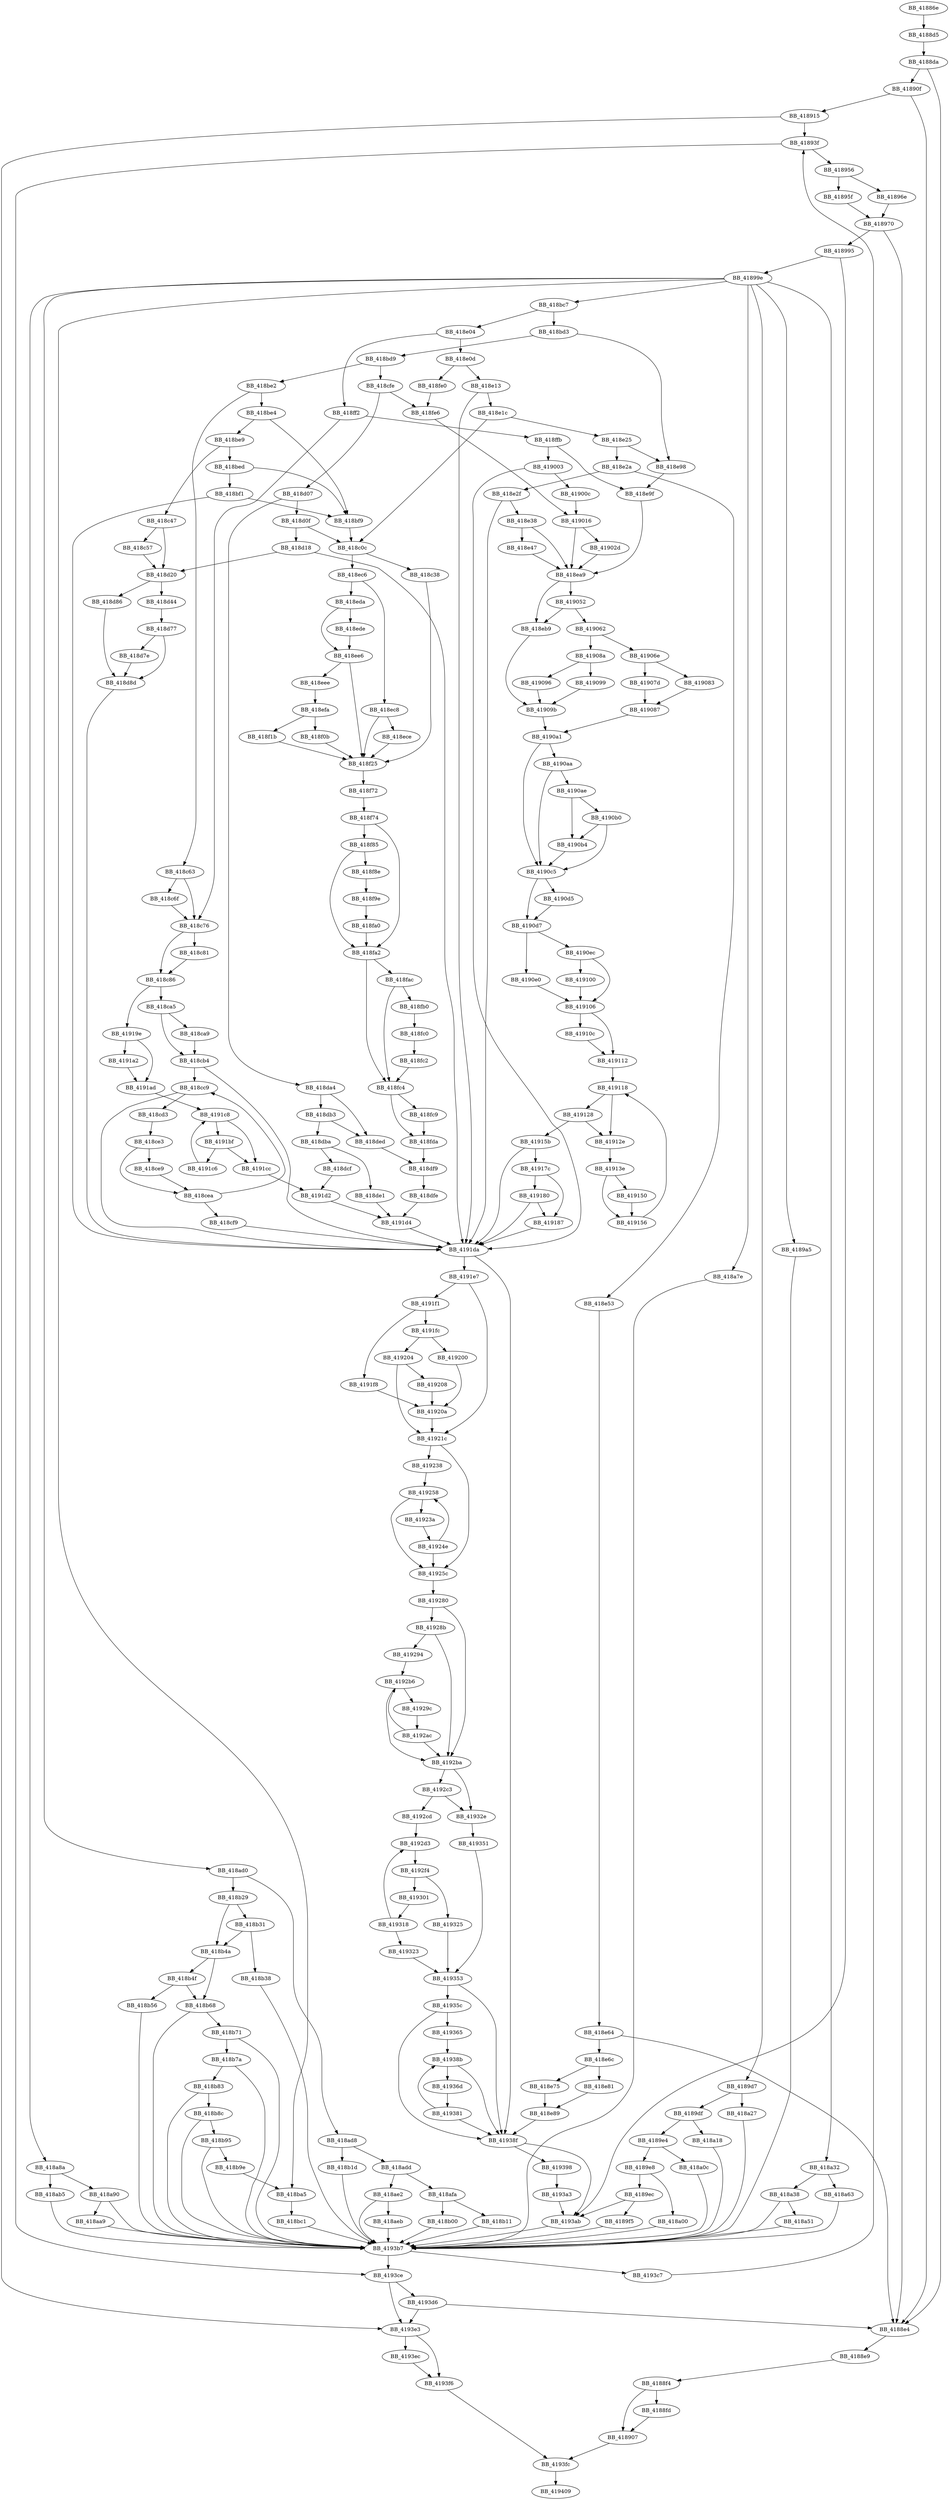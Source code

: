 DiGraph __woutput_s_l{
BB_41886e->BB_4188d5
BB_4188d5->BB_4188da
BB_4188da->BB_4188e4
BB_4188da->BB_41890f
BB_4188e4->BB_4188e9
BB_4188e9->BB_4188f4
BB_4188f4->BB_4188fd
BB_4188f4->BB_418907
BB_4188fd->BB_418907
BB_418907->BB_4193fc
BB_41890f->BB_4188e4
BB_41890f->BB_418915
BB_418915->BB_41893f
BB_418915->BB_4193e3
BB_41893f->BB_418956
BB_41893f->BB_4193ce
BB_418956->BB_41895f
BB_418956->BB_41896e
BB_41895f->BB_418970
BB_41896e->BB_418970
BB_418970->BB_4188e4
BB_418970->BB_418995
BB_418995->BB_41899e
BB_418995->BB_4193ab
BB_41899e->BB_4189a5
BB_41899e->BB_4189d7
BB_41899e->BB_418a32
BB_41899e->BB_418a7e
BB_41899e->BB_418a8a
BB_41899e->BB_418ad0
BB_41899e->BB_418ba5
BB_41899e->BB_418bc7
BB_4189a5->BB_4193b7
BB_4189d7->BB_4189df
BB_4189d7->BB_418a27
BB_4189df->BB_4189e4
BB_4189df->BB_418a18
BB_4189e4->BB_4189e8
BB_4189e4->BB_418a0c
BB_4189e8->BB_4189ec
BB_4189e8->BB_418a00
BB_4189ec->BB_4189f5
BB_4189ec->BB_4193ab
BB_4189f5->BB_4193b7
BB_418a00->BB_4193b7
BB_418a0c->BB_4193b7
BB_418a18->BB_4193b7
BB_418a27->BB_4193b7
BB_418a32->BB_418a38
BB_418a32->BB_418a63
BB_418a38->BB_418a51
BB_418a38->BB_4193b7
BB_418a51->BB_4193b7
BB_418a63->BB_4193b7
BB_418a7e->BB_4193b7
BB_418a8a->BB_418a90
BB_418a8a->BB_418ab5
BB_418a90->BB_418aa9
BB_418a90->BB_4193b7
BB_418aa9->BB_4193b7
BB_418ab5->BB_4193b7
BB_418ad0->BB_418ad8
BB_418ad0->BB_418b29
BB_418ad8->BB_418add
BB_418ad8->BB_418b1d
BB_418add->BB_418ae2
BB_418add->BB_418afa
BB_418ae2->BB_418aeb
BB_418ae2->BB_4193b7
BB_418aeb->BB_4193b7
BB_418afa->BB_418b00
BB_418afa->BB_418b11
BB_418b00->BB_4193b7
BB_418b11->BB_4193b7
BB_418b1d->BB_4193b7
BB_418b29->BB_418b31
BB_418b29->BB_418b4a
BB_418b31->BB_418b38
BB_418b31->BB_418b4a
BB_418b38->BB_4193b7
BB_418b4a->BB_418b4f
BB_418b4a->BB_418b68
BB_418b4f->BB_418b56
BB_418b4f->BB_418b68
BB_418b56->BB_4193b7
BB_418b68->BB_418b71
BB_418b68->BB_4193b7
BB_418b71->BB_418b7a
BB_418b71->BB_4193b7
BB_418b7a->BB_418b83
BB_418b7a->BB_4193b7
BB_418b83->BB_418b8c
BB_418b83->BB_4193b7
BB_418b8c->BB_418b95
BB_418b8c->BB_4193b7
BB_418b95->BB_418b9e
BB_418b95->BB_4193b7
BB_418b9e->BB_418ba5
BB_418ba5->BB_418bc1
BB_418bc1->BB_4193b7
BB_418bc7->BB_418bd3
BB_418bc7->BB_418e04
BB_418bd3->BB_418bd9
BB_418bd3->BB_418e98
BB_418bd9->BB_418be2
BB_418bd9->BB_418cfe
BB_418be2->BB_418be4
BB_418be2->BB_418c63
BB_418be4->BB_418be9
BB_418be4->BB_418bf9
BB_418be9->BB_418bed
BB_418be9->BB_418c47
BB_418bed->BB_418bf1
BB_418bed->BB_418bf9
BB_418bf1->BB_418bf9
BB_418bf1->BB_4191da
BB_418bf9->BB_418c0c
BB_418c0c->BB_418c38
BB_418c0c->BB_418ec6
BB_418c38->BB_418f25
BB_418c47->BB_418c57
BB_418c47->BB_418d20
BB_418c57->BB_418d20
BB_418c63->BB_418c6f
BB_418c63->BB_418c76
BB_418c6f->BB_418c76
BB_418c76->BB_418c81
BB_418c76->BB_418c86
BB_418c81->BB_418c86
BB_418c86->BB_418ca5
BB_418c86->BB_41919e
BB_418ca5->BB_418ca9
BB_418ca5->BB_418cb4
BB_418ca9->BB_418cb4
BB_418cb4->BB_418cc9
BB_418cb4->BB_4191da
BB_418cc9->BB_418cd3
BB_418cc9->BB_4191da
BB_418cd3->BB_418ce3
BB_418ce3->BB_418ce9
BB_418ce3->BB_418cea
BB_418ce9->BB_418cea
BB_418cea->BB_418cc9
BB_418cea->BB_418cf9
BB_418cf9->BB_4191da
BB_418cfe->BB_418d07
BB_418cfe->BB_418fe6
BB_418d07->BB_418d0f
BB_418d07->BB_418da4
BB_418d0f->BB_418c0c
BB_418d0f->BB_418d18
BB_418d18->BB_418d20
BB_418d18->BB_4191da
BB_418d20->BB_418d44
BB_418d20->BB_418d86
BB_418d44->BB_418d77
BB_418d77->BB_418d7e
BB_418d77->BB_418d8d
BB_418d7e->BB_418d8d
BB_418d86->BB_418d8d
BB_418d8d->BB_4191da
BB_418da4->BB_418db3
BB_418da4->BB_418ded
BB_418db3->BB_418dba
BB_418db3->BB_418ded
BB_418dba->BB_418dcf
BB_418dba->BB_418de1
BB_418dcf->BB_4191d2
BB_418de1->BB_4191d4
BB_418ded->BB_418df9
BB_418df9->BB_418dfe
BB_418dfe->BB_4191d4
BB_418e04->BB_418e0d
BB_418e04->BB_418ff2
BB_418e0d->BB_418e13
BB_418e0d->BB_418fe0
BB_418e13->BB_418e1c
BB_418e13->BB_4191da
BB_418e1c->BB_418c0c
BB_418e1c->BB_418e25
BB_418e25->BB_418e2a
BB_418e25->BB_418e98
BB_418e2a->BB_418e2f
BB_418e2a->BB_418e53
BB_418e2f->BB_418e38
BB_418e2f->BB_4191da
BB_418e38->BB_418e47
BB_418e38->BB_418ea9
BB_418e47->BB_418ea9
BB_418e53->BB_418e64
BB_418e64->BB_4188e4
BB_418e64->BB_418e6c
BB_418e6c->BB_418e75
BB_418e6c->BB_418e81
BB_418e75->BB_418e89
BB_418e81->BB_418e89
BB_418e89->BB_41938f
BB_418e98->BB_418e9f
BB_418e9f->BB_418ea9
BB_418ea9->BB_418eb9
BB_418ea9->BB_419052
BB_418eb9->BB_41909b
BB_418ec6->BB_418ec8
BB_418ec6->BB_418eda
BB_418ec8->BB_418ece
BB_418ec8->BB_418f25
BB_418ece->BB_418f25
BB_418eda->BB_418ede
BB_418eda->BB_418ee6
BB_418ede->BB_418ee6
BB_418ee6->BB_418eee
BB_418ee6->BB_418f25
BB_418eee->BB_418efa
BB_418efa->BB_418f0b
BB_418efa->BB_418f1b
BB_418f0b->BB_418f25
BB_418f1b->BB_418f25
BB_418f25->BB_418f72
BB_418f72->BB_418f74
BB_418f74->BB_418f85
BB_418f74->BB_418fa2
BB_418f85->BB_418f8e
BB_418f85->BB_418fa2
BB_418f8e->BB_418f9e
BB_418f9e->BB_418fa0
BB_418fa0->BB_418fa2
BB_418fa2->BB_418fac
BB_418fa2->BB_418fc4
BB_418fac->BB_418fb0
BB_418fac->BB_418fc4
BB_418fb0->BB_418fc0
BB_418fc0->BB_418fc2
BB_418fc2->BB_418fc4
BB_418fc4->BB_418fc9
BB_418fc4->BB_418fda
BB_418fc9->BB_418fda
BB_418fda->BB_418df9
BB_418fe0->BB_418fe6
BB_418fe6->BB_419016
BB_418ff2->BB_418c76
BB_418ff2->BB_418ffb
BB_418ffb->BB_418e9f
BB_418ffb->BB_419003
BB_419003->BB_41900c
BB_419003->BB_4191da
BB_41900c->BB_419016
BB_419016->BB_418ea9
BB_419016->BB_41902d
BB_41902d->BB_418ea9
BB_419052->BB_418eb9
BB_419052->BB_419062
BB_419062->BB_41906e
BB_419062->BB_41908a
BB_41906e->BB_41907d
BB_41906e->BB_419083
BB_41907d->BB_419087
BB_419083->BB_419087
BB_419087->BB_4190a1
BB_41908a->BB_419096
BB_41908a->BB_419099
BB_419096->BB_41909b
BB_419099->BB_41909b
BB_41909b->BB_4190a1
BB_4190a1->BB_4190aa
BB_4190a1->BB_4190c5
BB_4190aa->BB_4190ae
BB_4190aa->BB_4190c5
BB_4190ae->BB_4190b0
BB_4190ae->BB_4190b4
BB_4190b0->BB_4190b4
BB_4190b0->BB_4190c5
BB_4190b4->BB_4190c5
BB_4190c5->BB_4190d5
BB_4190c5->BB_4190d7
BB_4190d5->BB_4190d7
BB_4190d7->BB_4190e0
BB_4190d7->BB_4190ec
BB_4190e0->BB_419106
BB_4190ec->BB_419100
BB_4190ec->BB_419106
BB_419100->BB_419106
BB_419106->BB_41910c
BB_419106->BB_419112
BB_41910c->BB_419112
BB_419112->BB_419118
BB_419118->BB_419128
BB_419118->BB_41912e
BB_419128->BB_41912e
BB_419128->BB_41915b
BB_41912e->BB_41913e
BB_41913e->BB_419150
BB_41913e->BB_419156
BB_419150->BB_419156
BB_419156->BB_419118
BB_41915b->BB_41917c
BB_41915b->BB_4191da
BB_41917c->BB_419180
BB_41917c->BB_419187
BB_419180->BB_419187
BB_419180->BB_4191da
BB_419187->BB_4191da
BB_41919e->BB_4191a2
BB_41919e->BB_4191ad
BB_4191a2->BB_4191ad
BB_4191ad->BB_4191c8
BB_4191bf->BB_4191c6
BB_4191bf->BB_4191cc
BB_4191c6->BB_4191c8
BB_4191c8->BB_4191bf
BB_4191c8->BB_4191cc
BB_4191cc->BB_4191d2
BB_4191d2->BB_4191d4
BB_4191d4->BB_4191da
BB_4191da->BB_4191e7
BB_4191da->BB_41938f
BB_4191e7->BB_4191f1
BB_4191e7->BB_41921c
BB_4191f1->BB_4191f8
BB_4191f1->BB_4191fc
BB_4191f8->BB_41920a
BB_4191fc->BB_419200
BB_4191fc->BB_419204
BB_419200->BB_41920a
BB_419204->BB_419208
BB_419204->BB_41921c
BB_419208->BB_41920a
BB_41920a->BB_41921c
BB_41921c->BB_419238
BB_41921c->BB_41925c
BB_419238->BB_419258
BB_41923a->BB_41924e
BB_41924e->BB_419258
BB_41924e->BB_41925c
BB_419258->BB_41923a
BB_419258->BB_41925c
BB_41925c->BB_419280
BB_419280->BB_41928b
BB_419280->BB_4192ba
BB_41928b->BB_419294
BB_41928b->BB_4192ba
BB_419294->BB_4192b6
BB_41929c->BB_4192ac
BB_4192ac->BB_4192b6
BB_4192ac->BB_4192ba
BB_4192b6->BB_41929c
BB_4192b6->BB_4192ba
BB_4192ba->BB_4192c3
BB_4192ba->BB_41932e
BB_4192c3->BB_4192cd
BB_4192c3->BB_41932e
BB_4192cd->BB_4192d3
BB_4192d3->BB_4192f4
BB_4192f4->BB_419301
BB_4192f4->BB_419325
BB_419301->BB_419318
BB_419318->BB_4192d3
BB_419318->BB_419323
BB_419323->BB_419353
BB_419325->BB_419353
BB_41932e->BB_419351
BB_419351->BB_419353
BB_419353->BB_41935c
BB_419353->BB_41938f
BB_41935c->BB_419365
BB_41935c->BB_41938f
BB_419365->BB_41938b
BB_41936d->BB_419381
BB_419381->BB_41938b
BB_419381->BB_41938f
BB_41938b->BB_41936d
BB_41938b->BB_41938f
BB_41938f->BB_419398
BB_41938f->BB_4193ab
BB_419398->BB_4193a3
BB_4193a3->BB_4193ab
BB_4193ab->BB_4193b7
BB_4193b7->BB_4193c7
BB_4193b7->BB_4193ce
BB_4193c7->BB_41893f
BB_4193ce->BB_4193d6
BB_4193ce->BB_4193e3
BB_4193d6->BB_4188e4
BB_4193d6->BB_4193e3
BB_4193e3->BB_4193ec
BB_4193e3->BB_4193f6
BB_4193ec->BB_4193f6
BB_4193f6->BB_4193fc
BB_4193fc->BB_419409
}

